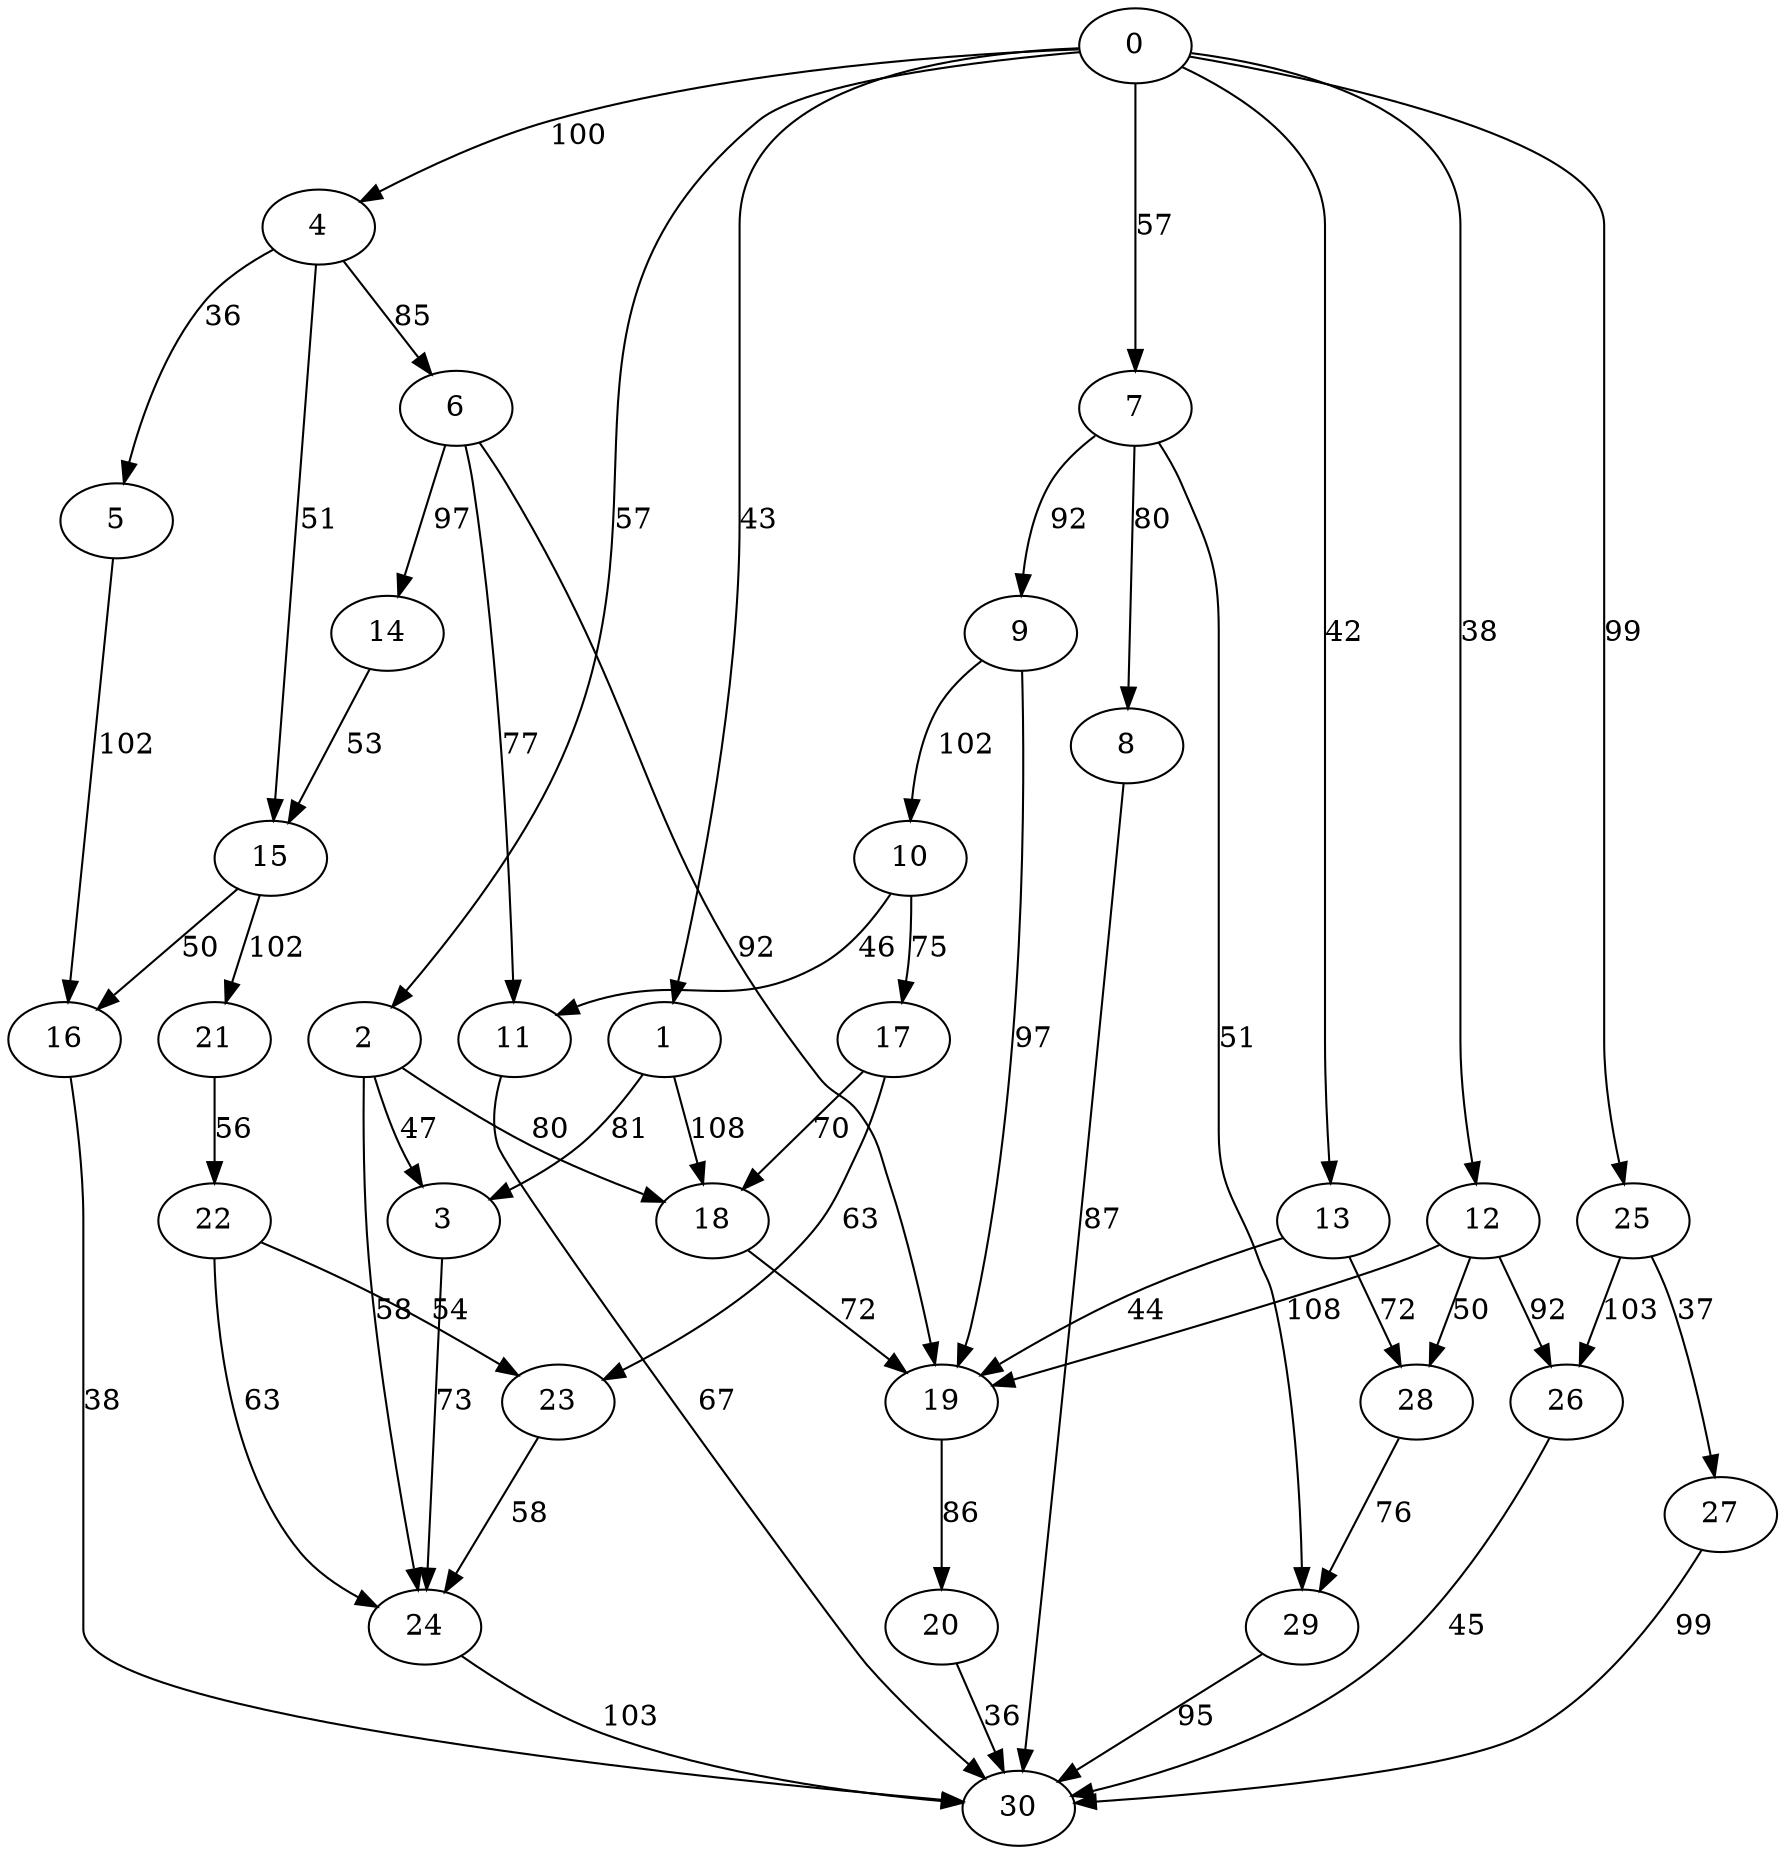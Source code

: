 digraph t40p6r7_7 {
0 -> 1 [ label = 43 ];
0 -> 2 [ label = 57 ];
0 -> 4 [ label = 100 ];
0 -> 7 [ label = 57 ];
0 -> 12 [ label = 38 ];
0 -> 13 [ label = 42 ];
0 -> 25 [ label = 99 ];
1 -> 3 [ label = 81 ];
1 -> 18 [ label = 108 ];
2 -> 3 [ label = 47 ];
2 -> 18 [ label = 80 ];
2 -> 24 [ label = 58 ];
3 -> 24 [ label = 73 ];
4 -> 5 [ label = 36 ];
4 -> 6 [ label = 85 ];
4 -> 15 [ label = 51 ];
5 -> 16 [ label = 102 ];
6 -> 11 [ label = 77 ];
6 -> 14 [ label = 97 ];
6 -> 19 [ label = 92 ];
7 -> 8 [ label = 80 ];
7 -> 9 [ label = 92 ];
7 -> 29 [ label = 51 ];
8 -> 30 [ label = 87 ];
9 -> 10 [ label = 102 ];
9 -> 19 [ label = 97 ];
10 -> 11 [ label = 46 ];
10 -> 17 [ label = 75 ];
11 -> 30 [ label = 67 ];
12 -> 19 [ label = 108 ];
12 -> 26 [ label = 92 ];
12 -> 28 [ label = 50 ];
13 -> 19 [ label = 44 ];
13 -> 28 [ label = 72 ];
14 -> 15 [ label = 53 ];
15 -> 16 [ label = 50 ];
15 -> 21 [ label = 102 ];
16 -> 30 [ label = 38 ];
17 -> 18 [ label = 70 ];
17 -> 23 [ label = 63 ];
18 -> 19 [ label = 72 ];
19 -> 20 [ label = 86 ];
20 -> 30 [ label = 36 ];
21 -> 22 [ label = 56 ];
22 -> 23 [ label = 54 ];
22 -> 24 [ label = 63 ];
23 -> 24 [ label = 58 ];
24 -> 30 [ label = 103 ];
25 -> 26 [ label = 103 ];
25 -> 27 [ label = 37 ];
26 -> 30 [ label = 45 ];
27 -> 30 [ label = 99 ];
28 -> 29 [ label = 76 ];
29 -> 30 [ label = 95 ];
 }

